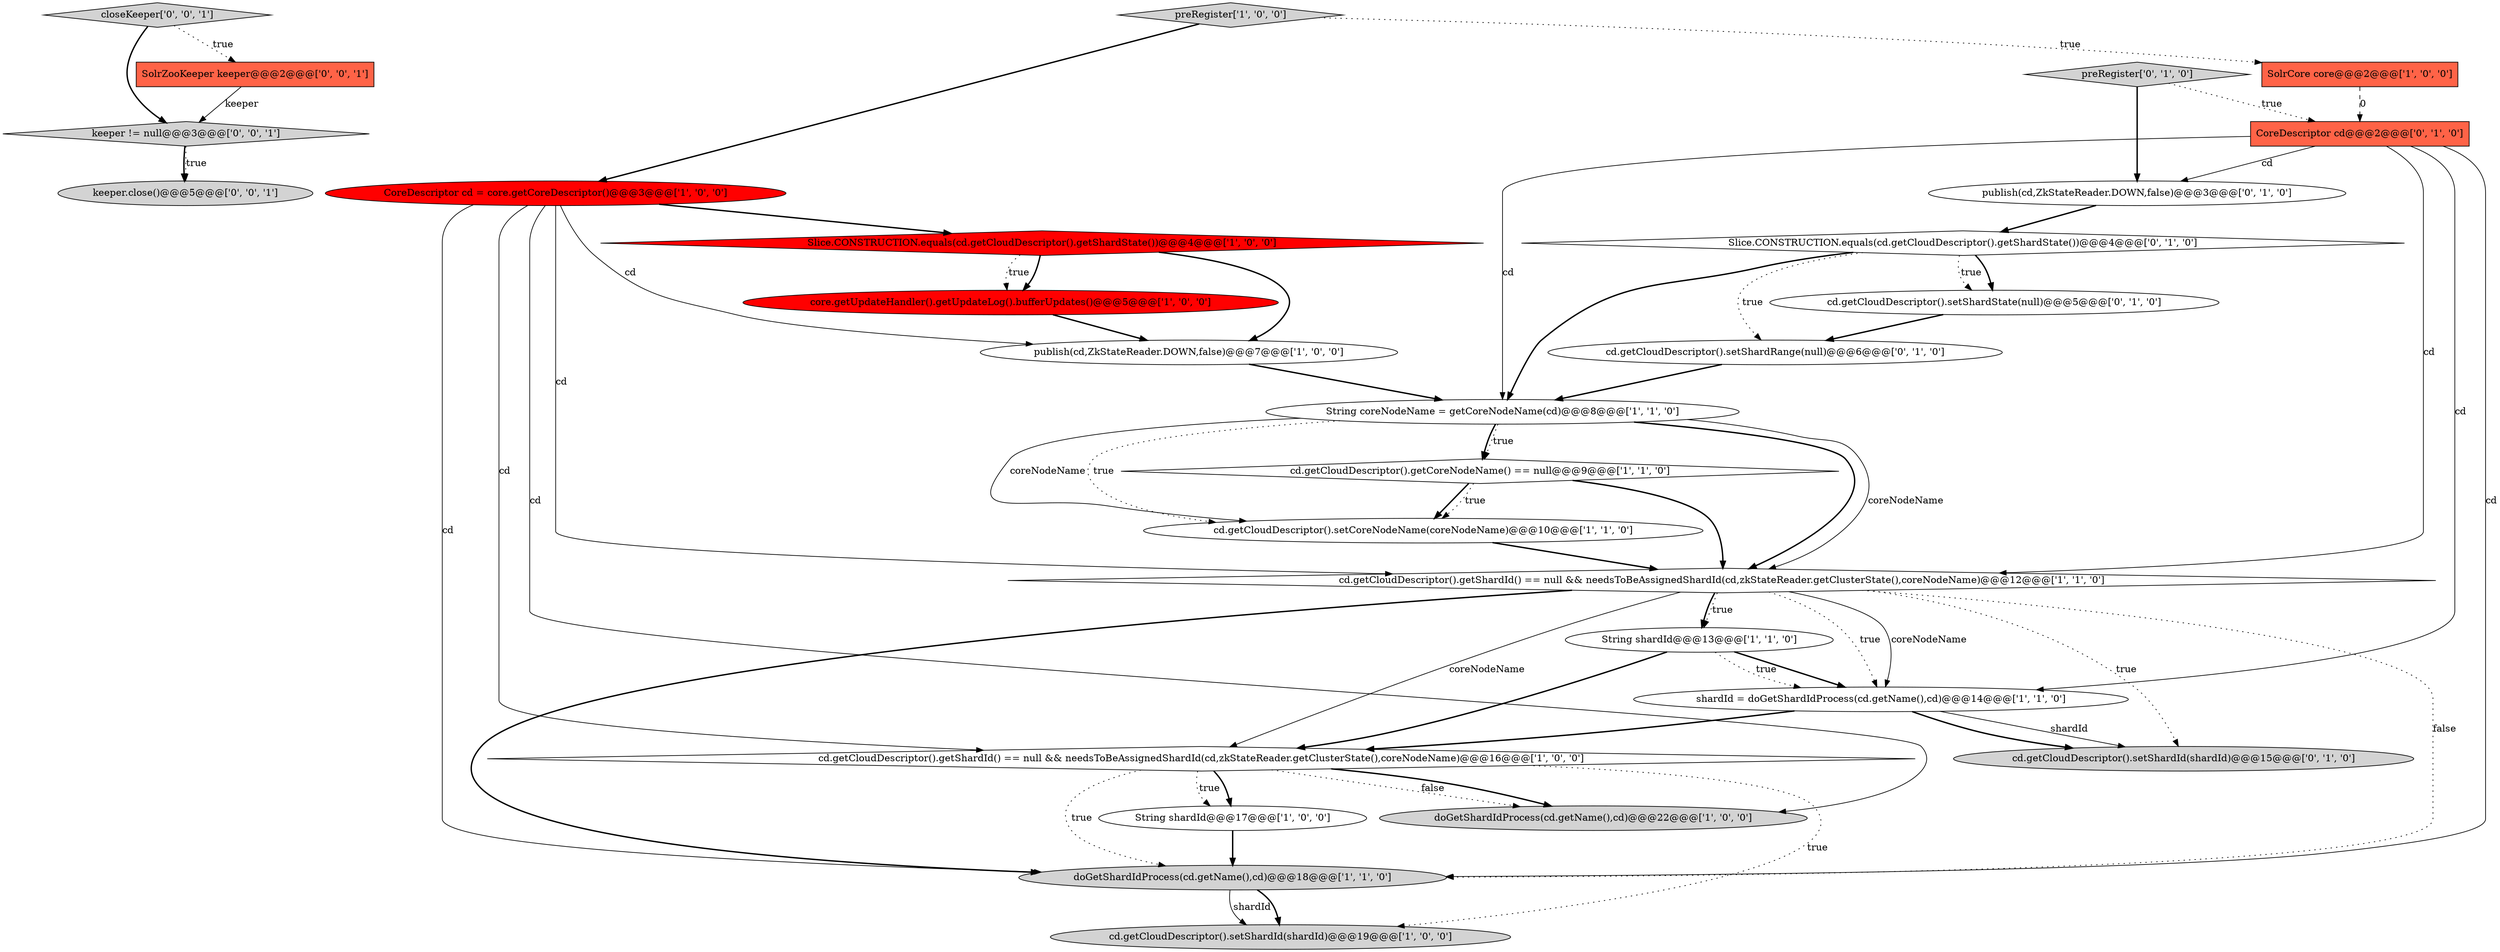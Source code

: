 digraph {
25 [style = filled, label = "closeKeeper['0', '0', '1']", fillcolor = lightgray, shape = diamond image = "AAA0AAABBB3BBB"];
24 [style = filled, label = "keeper.close()@@@5@@@['0', '0', '1']", fillcolor = lightgray, shape = ellipse image = "AAA0AAABBB3BBB"];
5 [style = filled, label = "CoreDescriptor cd = core.getCoreDescriptor()@@@3@@@['1', '0', '0']", fillcolor = red, shape = ellipse image = "AAA1AAABBB1BBB"];
22 [style = filled, label = "Slice.CONSTRUCTION.equals(cd.getCloudDescriptor().getShardState())@@@4@@@['0', '1', '0']", fillcolor = white, shape = diamond image = "AAA0AAABBB2BBB"];
23 [style = filled, label = "preRegister['0', '1', '0']", fillcolor = lightgray, shape = diamond image = "AAA0AAABBB2BBB"];
26 [style = filled, label = "keeper != null@@@3@@@['0', '0', '1']", fillcolor = lightgray, shape = diamond image = "AAA0AAABBB3BBB"];
6 [style = filled, label = "core.getUpdateHandler().getUpdateLog().bufferUpdates()@@@5@@@['1', '0', '0']", fillcolor = red, shape = ellipse image = "AAA1AAABBB1BBB"];
16 [style = filled, label = "cd.getCloudDescriptor().getShardId() == null && needsToBeAssignedShardId(cd,zkStateReader.getClusterState(),coreNodeName)@@@12@@@['1', '1', '0']", fillcolor = white, shape = diamond image = "AAA0AAABBB1BBB"];
18 [style = filled, label = "publish(cd,ZkStateReader.DOWN,false)@@@3@@@['0', '1', '0']", fillcolor = white, shape = ellipse image = "AAA0AAABBB2BBB"];
12 [style = filled, label = "Slice.CONSTRUCTION.equals(cd.getCloudDescriptor().getShardState())@@@4@@@['1', '0', '0']", fillcolor = red, shape = diamond image = "AAA1AAABBB1BBB"];
3 [style = filled, label = "String coreNodeName = getCoreNodeName(cd)@@@8@@@['1', '1', '0']", fillcolor = white, shape = ellipse image = "AAA0AAABBB1BBB"];
15 [style = filled, label = "publish(cd,ZkStateReader.DOWN,false)@@@7@@@['1', '0', '0']", fillcolor = white, shape = ellipse image = "AAA0AAABBB1BBB"];
10 [style = filled, label = "String shardId@@@17@@@['1', '0', '0']", fillcolor = white, shape = ellipse image = "AAA0AAABBB1BBB"];
27 [style = filled, label = "SolrZooKeeper keeper@@@2@@@['0', '0', '1']", fillcolor = tomato, shape = box image = "AAA0AAABBB3BBB"];
7 [style = filled, label = "cd.getCloudDescriptor().setCoreNodeName(coreNodeName)@@@10@@@['1', '1', '0']", fillcolor = white, shape = ellipse image = "AAA0AAABBB1BBB"];
21 [style = filled, label = "cd.getCloudDescriptor().setShardId(shardId)@@@15@@@['0', '1', '0']", fillcolor = lightgray, shape = ellipse image = "AAA0AAABBB2BBB"];
14 [style = filled, label = "cd.getCloudDescriptor().setShardId(shardId)@@@19@@@['1', '0', '0']", fillcolor = lightgray, shape = ellipse image = "AAA0AAABBB1BBB"];
2 [style = filled, label = "String shardId@@@13@@@['1', '1', '0']", fillcolor = white, shape = ellipse image = "AAA0AAABBB1BBB"];
19 [style = filled, label = "CoreDescriptor cd@@@2@@@['0', '1', '0']", fillcolor = tomato, shape = box image = "AAA1AAABBB2BBB"];
20 [style = filled, label = "cd.getCloudDescriptor().setShardRange(null)@@@6@@@['0', '1', '0']", fillcolor = white, shape = ellipse image = "AAA0AAABBB2BBB"];
8 [style = filled, label = "preRegister['1', '0', '0']", fillcolor = lightgray, shape = diamond image = "AAA0AAABBB1BBB"];
11 [style = filled, label = "doGetShardIdProcess(cd.getName(),cd)@@@18@@@['1', '1', '0']", fillcolor = lightgray, shape = ellipse image = "AAA0AAABBB1BBB"];
13 [style = filled, label = "doGetShardIdProcess(cd.getName(),cd)@@@22@@@['1', '0', '0']", fillcolor = lightgray, shape = ellipse image = "AAA0AAABBB1BBB"];
0 [style = filled, label = "SolrCore core@@@2@@@['1', '0', '0']", fillcolor = tomato, shape = box image = "AAA1AAABBB1BBB"];
1 [style = filled, label = "cd.getCloudDescriptor().getCoreNodeName() == null@@@9@@@['1', '1', '0']", fillcolor = white, shape = diamond image = "AAA0AAABBB1BBB"];
17 [style = filled, label = "cd.getCloudDescriptor().setShardState(null)@@@5@@@['0', '1', '0']", fillcolor = white, shape = ellipse image = "AAA0AAABBB2BBB"];
9 [style = filled, label = "cd.getCloudDescriptor().getShardId() == null && needsToBeAssignedShardId(cd,zkStateReader.getClusterState(),coreNodeName)@@@16@@@['1', '0', '0']", fillcolor = white, shape = diamond image = "AAA0AAABBB1BBB"];
4 [style = filled, label = "shardId = doGetShardIdProcess(cd.getName(),cd)@@@14@@@['1', '1', '0']", fillcolor = white, shape = ellipse image = "AAA0AAABBB1BBB"];
4->9 [style = bold, label=""];
19->18 [style = solid, label="cd"];
3->7 [style = dotted, label="true"];
27->26 [style = solid, label="keeper"];
16->11 [style = bold, label=""];
16->2 [style = dotted, label="true"];
11->14 [style = solid, label="shardId"];
3->1 [style = bold, label=""];
16->9 [style = solid, label="coreNodeName"];
19->4 [style = solid, label="cd"];
11->14 [style = bold, label=""];
0->19 [style = dashed, label="0"];
9->11 [style = dotted, label="true"];
9->13 [style = dotted, label="false"];
12->15 [style = bold, label=""];
4->21 [style = bold, label=""];
5->13 [style = solid, label="cd"];
19->16 [style = solid, label="cd"];
20->3 [style = bold, label=""];
2->9 [style = bold, label=""];
9->10 [style = bold, label=""];
3->16 [style = bold, label=""];
16->2 [style = bold, label=""];
5->11 [style = solid, label="cd"];
15->3 [style = bold, label=""];
12->6 [style = bold, label=""];
2->4 [style = bold, label=""];
1->7 [style = bold, label=""];
26->24 [style = bold, label=""];
5->16 [style = solid, label="cd"];
9->14 [style = dotted, label="true"];
3->7 [style = solid, label="coreNodeName"];
6->15 [style = bold, label=""];
16->4 [style = dotted, label="true"];
1->7 [style = dotted, label="true"];
22->3 [style = bold, label=""];
5->15 [style = solid, label="cd"];
18->22 [style = bold, label=""];
22->20 [style = dotted, label="true"];
8->5 [style = bold, label=""];
5->12 [style = bold, label=""];
12->6 [style = dotted, label="true"];
5->9 [style = solid, label="cd"];
1->16 [style = bold, label=""];
3->16 [style = solid, label="coreNodeName"];
26->24 [style = dotted, label="true"];
7->16 [style = bold, label=""];
25->26 [style = bold, label=""];
19->11 [style = solid, label="cd"];
2->4 [style = dotted, label="true"];
16->11 [style = dotted, label="false"];
16->4 [style = solid, label="coreNodeName"];
22->17 [style = bold, label=""];
16->21 [style = dotted, label="true"];
17->20 [style = bold, label=""];
8->0 [style = dotted, label="true"];
22->17 [style = dotted, label="true"];
23->19 [style = dotted, label="true"];
4->21 [style = solid, label="shardId"];
19->3 [style = solid, label="cd"];
25->27 [style = dotted, label="true"];
9->10 [style = dotted, label="true"];
3->1 [style = dotted, label="true"];
23->18 [style = bold, label=""];
9->13 [style = bold, label=""];
10->11 [style = bold, label=""];
}
